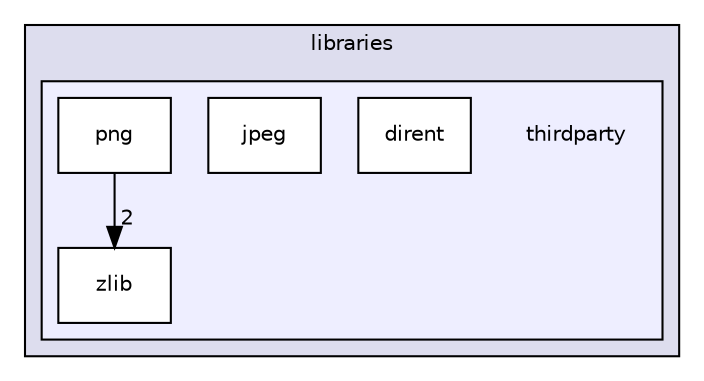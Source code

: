 digraph "thirdparty" {
  compound=true
  node [ fontsize="10", fontname="Helvetica"];
  edge [ labelfontsize="10", labelfontname="Helvetica"];
  subgraph clusterdir_bc0718b08fb2015b8e59c47b2805f60c {
    graph [ bgcolor="#ddddee", pencolor="black", label="libraries" fontname="Helvetica", fontsize="10", URL="dir_bc0718b08fb2015b8e59c47b2805f60c.html"]
  subgraph clusterdir_5773f15e83476c19a1fcaed287799864 {
    graph [ bgcolor="#eeeeff", pencolor="black", label="" URL="dir_5773f15e83476c19a1fcaed287799864.html"];
    dir_5773f15e83476c19a1fcaed287799864 [shape=plaintext label="thirdparty"];
    dir_897a0d52d2c01ad34f61a071fde5997a [shape=box label="dirent" color="black" fillcolor="white" style="filled" URL="dir_897a0d52d2c01ad34f61a071fde5997a.html"];
    dir_09c1bb85e6c287865833284c0cad56be [shape=box label="jpeg" color="black" fillcolor="white" style="filled" URL="dir_09c1bb85e6c287865833284c0cad56be.html"];
    dir_2b180862fd3ad87aefd56ff0153b89bb [shape=box label="png" color="black" fillcolor="white" style="filled" URL="dir_2b180862fd3ad87aefd56ff0153b89bb.html"];
    dir_f2e7eeeddf21f2321d51f9d05ac5ee16 [shape=box label="zlib" color="black" fillcolor="white" style="filled" URL="dir_f2e7eeeddf21f2321d51f9d05ac5ee16.html"];
  }
  }
  dir_2b180862fd3ad87aefd56ff0153b89bb->dir_f2e7eeeddf21f2321d51f9d05ac5ee16 [headlabel="2", labeldistance=1.5 headhref="dir_000044_000004.html"];
}
